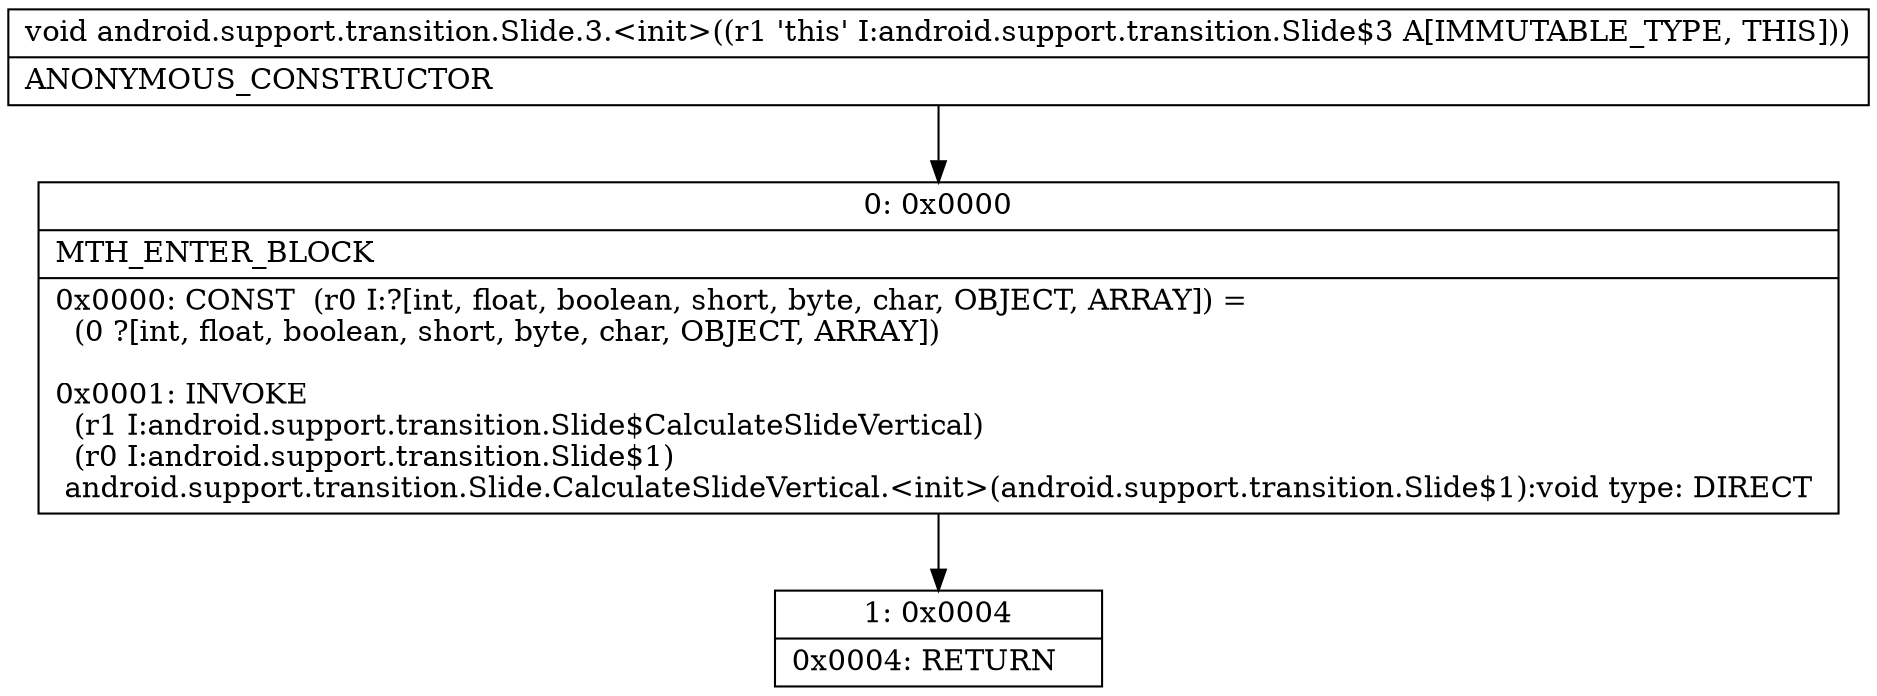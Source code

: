 digraph "CFG forandroid.support.transition.Slide.3.\<init\>()V" {
Node_0 [shape=record,label="{0\:\ 0x0000|MTH_ENTER_BLOCK\l|0x0000: CONST  (r0 I:?[int, float, boolean, short, byte, char, OBJECT, ARRAY]) = \l  (0 ?[int, float, boolean, short, byte, char, OBJECT, ARRAY])\l \l0x0001: INVOKE  \l  (r1 I:android.support.transition.Slide$CalculateSlideVertical)\l  (r0 I:android.support.transition.Slide$1)\l android.support.transition.Slide.CalculateSlideVertical.\<init\>(android.support.transition.Slide$1):void type: DIRECT \l}"];
Node_1 [shape=record,label="{1\:\ 0x0004|0x0004: RETURN   \l}"];
MethodNode[shape=record,label="{void android.support.transition.Slide.3.\<init\>((r1 'this' I:android.support.transition.Slide$3 A[IMMUTABLE_TYPE, THIS]))  | ANONYMOUS_CONSTRUCTOR\l}"];
MethodNode -> Node_0;
Node_0 -> Node_1;
}

